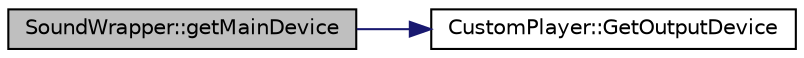 digraph "SoundWrapper::getMainDevice"
{
 // LATEX_PDF_SIZE
  edge [fontname="Helvetica",fontsize="10",labelfontname="Helvetica",labelfontsize="10"];
  node [fontname="Helvetica",fontsize="10",shape=record];
  rankdir="LR";
  Node23 [label="SoundWrapper::getMainDevice",height=0.2,width=0.4,color="black", fillcolor="grey75", style="filled", fontcolor="black",tooltip=" "];
  Node23 -> Node24 [color="midnightblue",fontsize="10",style="solid",fontname="Helvetica"];
  Node24 [label="CustomPlayer::GetOutputDevice",height=0.2,width=0.4,color="black", fillcolor="white", style="filled",URL="$class_custom_player.html#a48abd34fd6092aff86316bc246571244",tooltip="GetOutputDevice."];
}
